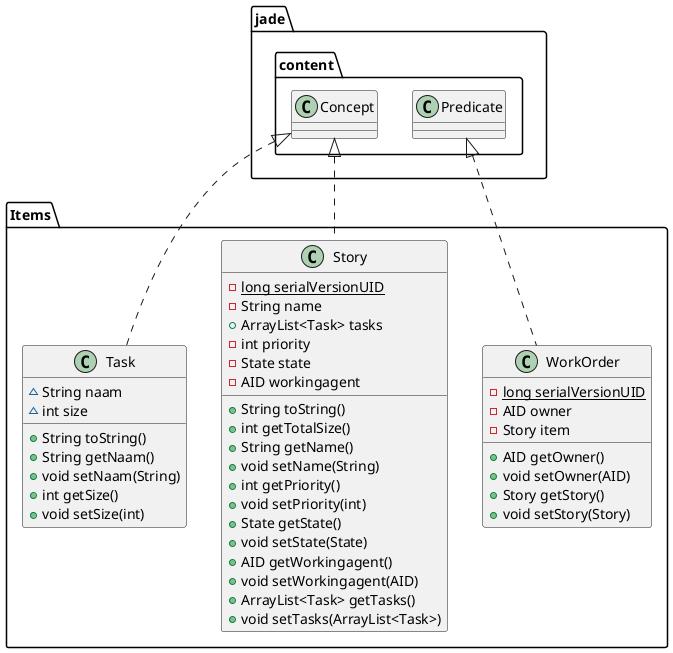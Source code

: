 @startuml
class Items.WorkOrder {
- {static} long serialVersionUID
- AID owner
- Story item
+ AID getOwner()
+ void setOwner(AID)
+ Story getStory()
+ void setStory(Story)
}
class Items.Story {
- {static} long serialVersionUID
- String name
+ ArrayList<Task> tasks
- int priority
- State state
- AID workingagent
+ String toString()
+ int getTotalSize()
+ String getName()
+ void setName(String)
+ int getPriority()
+ void setPriority(int)
+ State getState()
+ void setState(State)
+ AID getWorkingagent()
+ void setWorkingagent(AID)
+ ArrayList<Task> getTasks()
+ void setTasks(ArrayList<Task>)
}
class Items.Task {
~ String naam
~ int size
+ String toString()
+ String getNaam()
+ void setNaam(String)
+ int getSize()
+ void setSize(int)
}


jade.content.Predicate <|.. Items.WorkOrder
jade.content.Concept <|.. Items.Story
jade.content.Concept <|.. Items.Task
@enduml